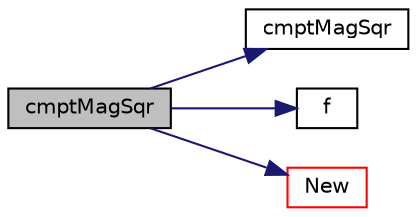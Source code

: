 digraph "cmptMagSqr"
{
  bgcolor="transparent";
  edge [fontname="Helvetica",fontsize="10",labelfontname="Helvetica",labelfontsize="10"];
  node [fontname="Helvetica",fontsize="10",shape=record];
  rankdir="LR";
  Node1 [label="cmptMagSqr",height=0.2,width=0.4,color="black", fillcolor="grey75", style="filled" fontcolor="black"];
  Node1 -> Node2 [color="midnightblue",fontsize="10",style="solid",fontname="Helvetica"];
  Node2 [label="cmptMagSqr",height=0.2,width=0.4,color="black",URL="$namespaceFoam.html#a68c4570f0e7ffc563d370916c7b6b968"];
  Node1 -> Node3 [color="midnightblue",fontsize="10",style="solid",fontname="Helvetica"];
  Node3 [label="f",height=0.2,width=0.4,color="black",URL="$readKivaGrid_8H.html#a888be93833ac7a23170555c69c690288"];
  Node1 -> Node4 [color="midnightblue",fontsize="10",style="solid",fontname="Helvetica"];
  Node4 [label="New",height=0.2,width=0.4,color="red",URL="$namespaceFoam.html#a9d62cf14554c95e83f83f14909d9e0ec",tooltip="Global function forwards to reuseTmpDimensionedField::New. "];
}
